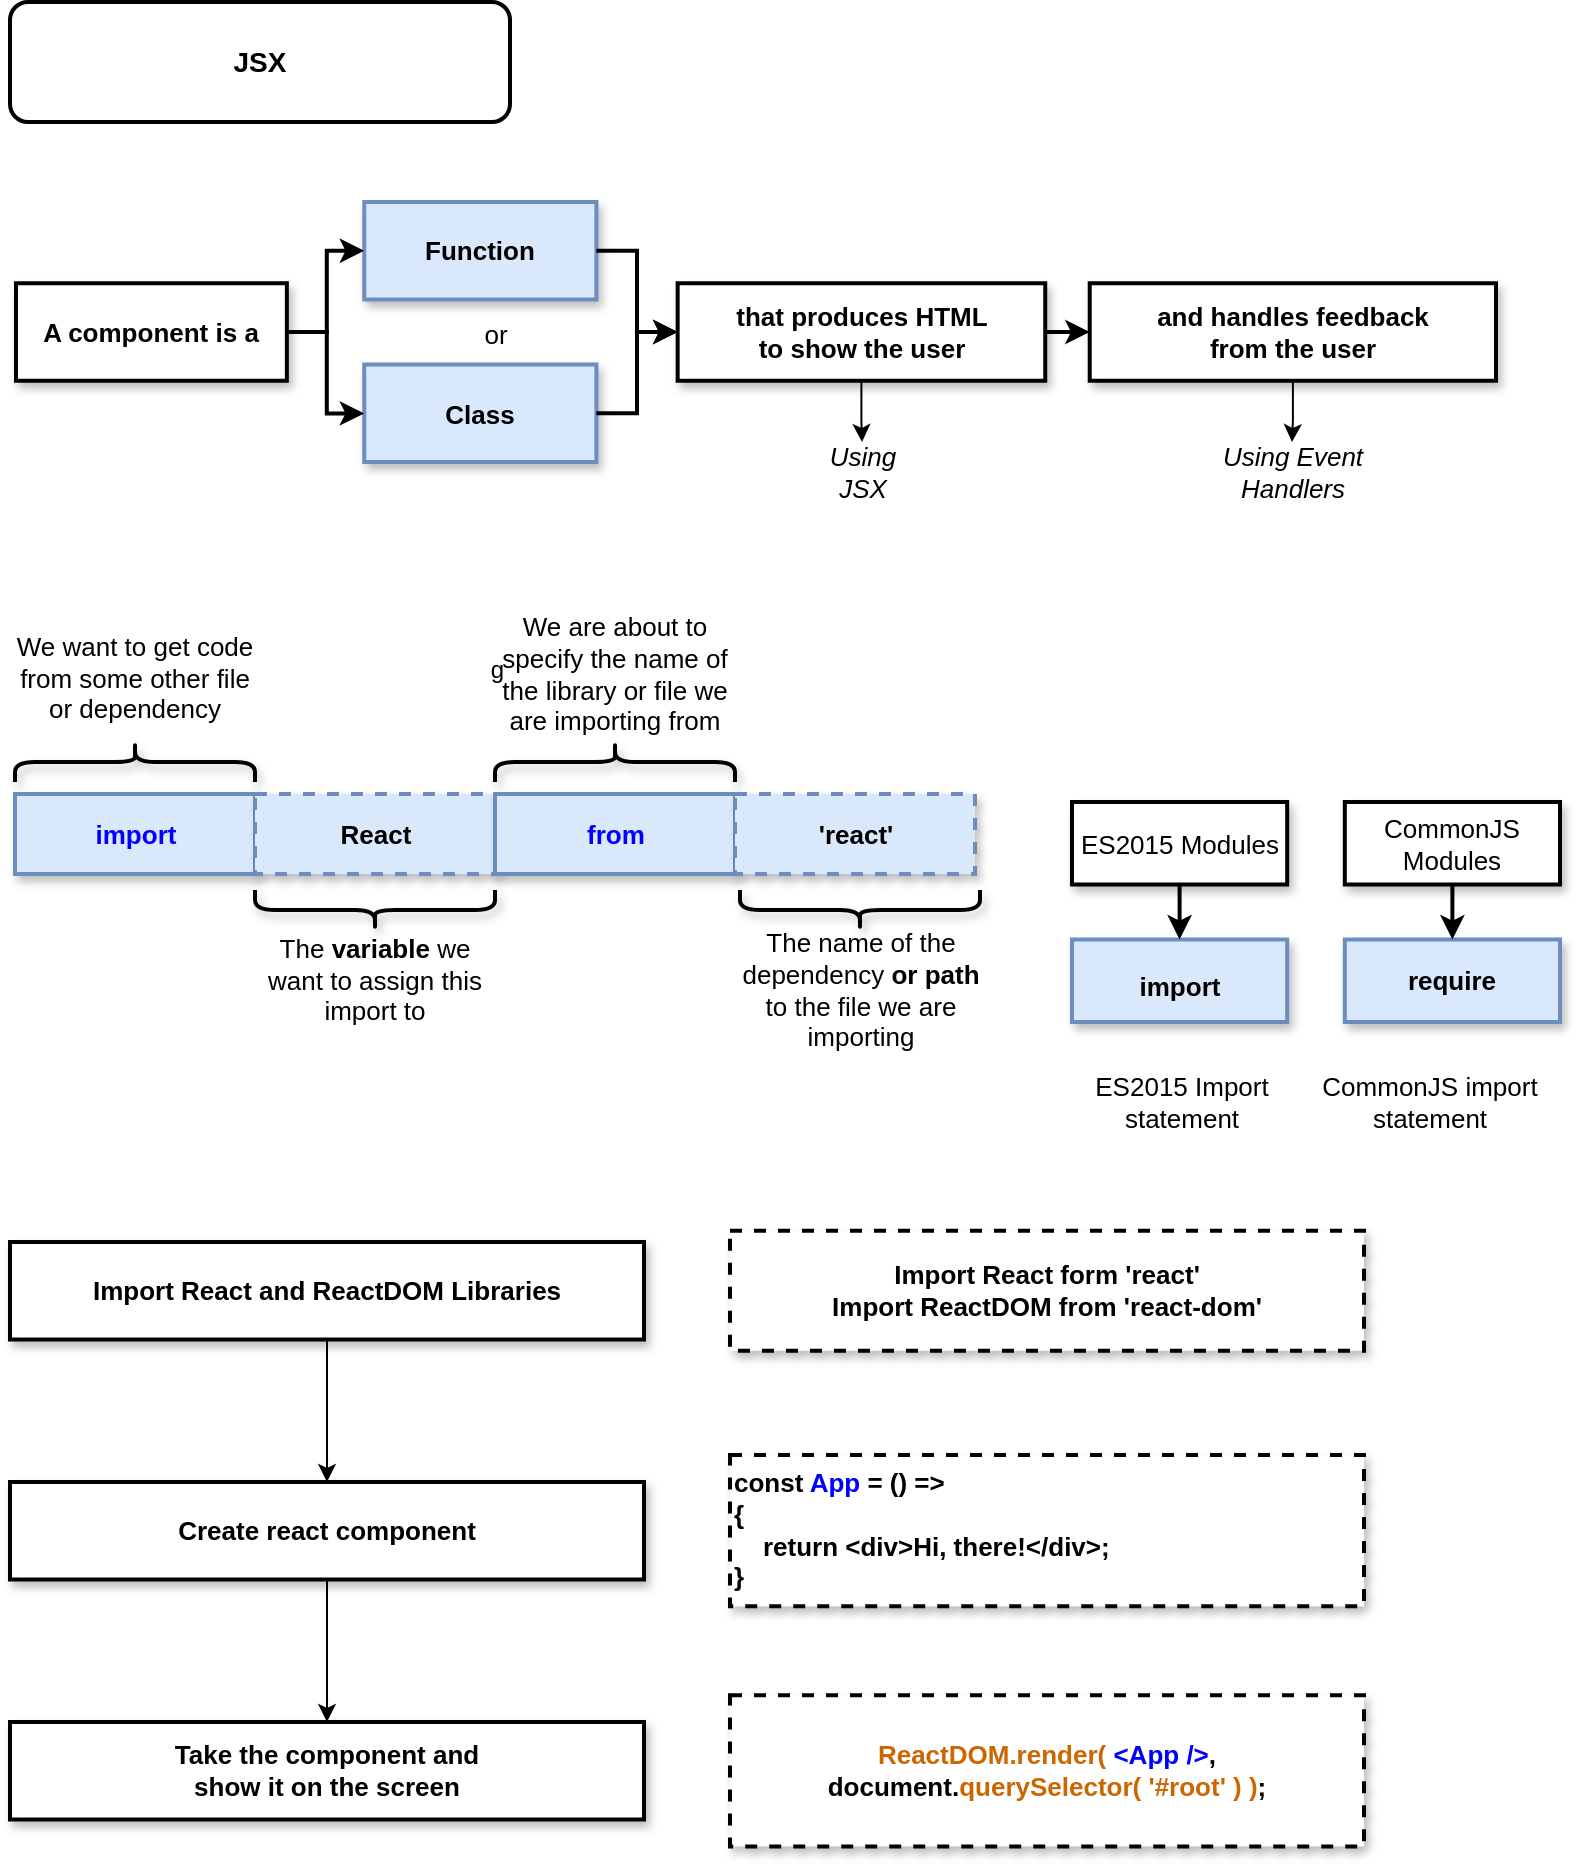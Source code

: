 <mxfile version="12.6.2" type="device"><diagram id="bxnAoOhziNw_id0aEjm2" name="Page-1"><mxGraphModel dx="1658" dy="812" grid="1" gridSize="10" guides="1" tooltips="1" connect="1" arrows="1" fold="1" page="1" pageScale="1" pageWidth="827" pageHeight="1169" math="0" shadow="0"><root><mxCell id="0"/><mxCell id="1" parent="0"/><mxCell id="FdsvFBvcF74Hnazu5YRD-16" value="&lt;font style=&quot;font-size: 14px&quot;&gt;&lt;b&gt;JSX&lt;/b&gt;&lt;/font&gt;" style="rounded=1;whiteSpace=wrap;html=1;strokeWidth=2;" vertex="1" parent="1"><mxGeometry x="40" y="20" width="250" height="60" as="geometry"/></mxCell><mxCell id="FdsvFBvcF74Hnazu5YRD-30" value="" style="group" vertex="1" connectable="0" parent="1"><mxGeometry x="43" y="120" width="740" height="150" as="geometry"/></mxCell><mxCell id="FdsvFBvcF74Hnazu5YRD-31" value="or" style="text;html=1;strokeColor=none;fillColor=none;align=center;verticalAlign=middle;whiteSpace=wrap;rounded=0;shadow=1;glass=0;comic=0;fontSize=13;" vertex="1" parent="FdsvFBvcF74Hnazu5YRD-30"><mxGeometry x="220" y="56" width="40" height="20" as="geometry"/></mxCell><mxCell id="FdsvFBvcF74Hnazu5YRD-32" value="&lt;i style=&quot;font-size: 13px;&quot;&gt;Using JSX&lt;/i&gt;" style="text;html=1;strokeColor=none;fillColor=none;align=center;verticalAlign=middle;whiteSpace=wrap;rounded=0;shadow=1;glass=0;comic=0;fontSize=13;" vertex="1" parent="FdsvFBvcF74Hnazu5YRD-30"><mxGeometry x="396.5" y="120" width="53" height="30" as="geometry"/></mxCell><mxCell id="FdsvFBvcF74Hnazu5YRD-33" value="&lt;i style=&quot;font-size: 13px;&quot;&gt;Using Event Handlers&lt;/i&gt;" style="text;html=1;strokeColor=none;fillColor=none;align=center;verticalAlign=middle;whiteSpace=wrap;rounded=0;shadow=1;glass=0;comic=0;fontSize=13;" vertex="1" parent="FdsvFBvcF74Hnazu5YRD-30"><mxGeometry x="574.5" y="120" width="127" height="30" as="geometry"/></mxCell><mxCell id="FdsvFBvcF74Hnazu5YRD-34" value="" style="group" vertex="1" connectable="0" parent="FdsvFBvcF74Hnazu5YRD-30"><mxGeometry width="740" height="130" as="geometry"/></mxCell><mxCell id="FdsvFBvcF74Hnazu5YRD-35" value="Function" style="rounded=0;whiteSpace=wrap;html=1;shadow=1;glass=0;comic=0;strokeWidth=2;fontSize=13;align=center;fillColor=#dae8fc;strokeColor=#6c8ebf;fontStyle=1" vertex="1" parent="FdsvFBvcF74Hnazu5YRD-34"><mxGeometry x="174.118" width="116.078" height="48.75" as="geometry"/></mxCell><mxCell id="FdsvFBvcF74Hnazu5YRD-36" value="Class" style="rounded=0;whiteSpace=wrap;html=1;shadow=1;glass=0;comic=0;strokeWidth=2;fontSize=13;align=center;fillColor=#dae8fc;strokeColor=#6c8ebf;fontStyle=1" vertex="1" parent="FdsvFBvcF74Hnazu5YRD-34"><mxGeometry x="174.118" y="81.25" width="116.078" height="48.75" as="geometry"/></mxCell><mxCell id="FdsvFBvcF74Hnazu5YRD-37" value="A component is a" style="rounded=0;whiteSpace=wrap;html=1;shadow=1;glass=0;comic=0;strokeWidth=2;fontSize=13;align=center;fillColor=#ffffff;strokeColor=#000000;fontStyle=1" vertex="1" parent="FdsvFBvcF74Hnazu5YRD-34"><mxGeometry y="40.625" width="135.425" height="48.75" as="geometry"/></mxCell><mxCell id="FdsvFBvcF74Hnazu5YRD-38" value="that produces HTML &lt;br&gt;to show the user" style="rounded=0;whiteSpace=wrap;html=1;shadow=1;glass=0;comic=0;strokeWidth=2;fontSize=13;align=center;fillColor=#ffffff;strokeColor=#000000;fontStyle=1" vertex="1" parent="FdsvFBvcF74Hnazu5YRD-34"><mxGeometry x="330.824" y="40.625" width="183.791" height="48.75" as="geometry"/></mxCell><mxCell id="FdsvFBvcF74Hnazu5YRD-39" value="and handles feedback &lt;br&gt;from the user" style="rounded=0;whiteSpace=wrap;html=1;shadow=1;glass=0;comic=0;strokeWidth=2;fontSize=13;align=center;fillColor=#ffffff;strokeColor=#000000;fontStyle=1" vertex="1" parent="FdsvFBvcF74Hnazu5YRD-34"><mxGeometry x="536.863" y="40.625" width="203.137" height="48.75" as="geometry"/></mxCell><mxCell id="FdsvFBvcF74Hnazu5YRD-40" style="edgeStyle=orthogonalEdgeStyle;rounded=0;html=1;exitX=1;exitY=0.5;jettySize=auto;orthogonalLoop=1;strokeWidth=2;fontSize=13;" edge="1" parent="FdsvFBvcF74Hnazu5YRD-34" source="FdsvFBvcF74Hnazu5YRD-37" target="FdsvFBvcF74Hnazu5YRD-35"><mxGeometry relative="1" as="geometry"/></mxCell><mxCell id="FdsvFBvcF74Hnazu5YRD-41" style="edgeStyle=orthogonalEdgeStyle;rounded=0;html=1;exitX=1;exitY=0.5;jettySize=auto;orthogonalLoop=1;strokeWidth=2;fontSize=13;" edge="1" parent="FdsvFBvcF74Hnazu5YRD-34" source="FdsvFBvcF74Hnazu5YRD-37" target="FdsvFBvcF74Hnazu5YRD-36"><mxGeometry relative="1" as="geometry"/></mxCell><mxCell id="FdsvFBvcF74Hnazu5YRD-42" style="edgeStyle=orthogonalEdgeStyle;rounded=0;html=1;exitX=1;exitY=0.5;jettySize=auto;orthogonalLoop=1;strokeWidth=2;fontSize=13;" edge="1" parent="FdsvFBvcF74Hnazu5YRD-34" source="FdsvFBvcF74Hnazu5YRD-35" target="FdsvFBvcF74Hnazu5YRD-38"><mxGeometry relative="1" as="geometry"/></mxCell><mxCell id="FdsvFBvcF74Hnazu5YRD-43" style="edgeStyle=orthogonalEdgeStyle;rounded=0;html=1;exitX=1;exitY=0.5;jettySize=auto;orthogonalLoop=1;strokeWidth=2;fontSize=13;" edge="1" parent="FdsvFBvcF74Hnazu5YRD-34" source="FdsvFBvcF74Hnazu5YRD-36" target="FdsvFBvcF74Hnazu5YRD-38"><mxGeometry relative="1" as="geometry"/></mxCell><mxCell id="FdsvFBvcF74Hnazu5YRD-44" style="edgeStyle=orthogonalEdgeStyle;rounded=0;html=1;exitX=1;exitY=0.5;jettySize=auto;orthogonalLoop=1;strokeWidth=2;fontSize=13;" edge="1" parent="FdsvFBvcF74Hnazu5YRD-34" source="FdsvFBvcF74Hnazu5YRD-38" target="FdsvFBvcF74Hnazu5YRD-39"><mxGeometry relative="1" as="geometry"/></mxCell><mxCell id="FdsvFBvcF74Hnazu5YRD-45" style="edgeStyle=orthogonalEdgeStyle;rounded=0;orthogonalLoop=1;jettySize=auto;html=1;entryX=0.5;entryY=0;entryDx=0;entryDy=0;fontSize=13;" edge="1" parent="FdsvFBvcF74Hnazu5YRD-30" source="FdsvFBvcF74Hnazu5YRD-38" target="FdsvFBvcF74Hnazu5YRD-32"><mxGeometry relative="1" as="geometry"/></mxCell><mxCell id="FdsvFBvcF74Hnazu5YRD-50" style="edgeStyle=orthogonalEdgeStyle;rounded=0;orthogonalLoop=1;jettySize=auto;html=1;entryX=0.5;entryY=0;entryDx=0;entryDy=0;fontSize=13;" edge="1" parent="FdsvFBvcF74Hnazu5YRD-30" source="FdsvFBvcF74Hnazu5YRD-39" target="FdsvFBvcF74Hnazu5YRD-33"><mxGeometry relative="1" as="geometry"/></mxCell><mxCell id="FdsvFBvcF74Hnazu5YRD-48" value="" style="group" vertex="1" connectable="0" parent="1"><mxGeometry x="40" y="340" width="775" height="240" as="geometry"/></mxCell><mxCell id="FdsvFBvcF74Hnazu5YRD-15" value="g" style="group" vertex="1" connectable="0" parent="FdsvFBvcF74Hnazu5YRD-48"><mxGeometry width="487.5" height="194" as="geometry"/></mxCell><mxCell id="FdsvFBvcF74Hnazu5YRD-5" value="" style="shape=curlyBracket;whiteSpace=wrap;html=1;rounded=1;shadow=1;glass=0;comic=0;strokeWidth=2;fontSize=20;align=center;rotation=90;" vertex="1" parent="FdsvFBvcF74Hnazu5YRD-15"><mxGeometry x="52.5" width="20" height="120.0" as="geometry"/></mxCell><mxCell id="FdsvFBvcF74Hnazu5YRD-6" value="We want to get code from some other file or dependency" style="text;html=1;strokeColor=none;fillColor=none;align=center;verticalAlign=middle;whiteSpace=wrap;rounded=0;shadow=1;glass=0;comic=0;fontSize=13;" vertex="1" parent="FdsvFBvcF74Hnazu5YRD-15"><mxGeometry y="8" width="125" height="20.0" as="geometry"/></mxCell><mxCell id="FdsvFBvcF74Hnazu5YRD-7" value="" style="shape=curlyBracket;whiteSpace=wrap;html=1;rounded=1;shadow=1;glass=0;comic=0;strokeWidth=2;fontSize=20;align=center;rotation=-90;" vertex="1" parent="FdsvFBvcF74Hnazu5YRD-15"><mxGeometry x="172.5" y="74" width="20" height="120.0" as="geometry"/></mxCell><mxCell id="FdsvFBvcF74Hnazu5YRD-8" value="The &lt;b&gt;variable&lt;/b&gt; we want to assign this import to" style="text;html=1;strokeColor=none;fillColor=none;align=center;verticalAlign=middle;whiteSpace=wrap;rounded=0;shadow=1;glass=0;comic=0;fontSize=13;" vertex="1" parent="FdsvFBvcF74Hnazu5YRD-15"><mxGeometry x="120" y="159" width="125" height="20.0" as="geometry"/></mxCell><mxCell id="FdsvFBvcF74Hnazu5YRD-9" value="" style="shape=curlyBracket;whiteSpace=wrap;html=1;rounded=1;shadow=1;glass=0;comic=0;strokeWidth=2;fontSize=20;align=center;rotation=90;" vertex="1" parent="FdsvFBvcF74Hnazu5YRD-15"><mxGeometry x="292.5" width="20" height="120.0" as="geometry"/></mxCell><mxCell id="FdsvFBvcF74Hnazu5YRD-10" value="We are about to specify the name of the library or file we are importing from" style="text;html=1;strokeColor=none;fillColor=none;align=center;verticalAlign=middle;whiteSpace=wrap;rounded=0;shadow=1;glass=0;comic=0;fontSize=13;" vertex="1" parent="FdsvFBvcF74Hnazu5YRD-15"><mxGeometry x="240" y="6" width="125" height="20.0" as="geometry"/></mxCell><mxCell id="FdsvFBvcF74Hnazu5YRD-11" value="" style="shape=curlyBracket;whiteSpace=wrap;html=1;rounded=1;shadow=1;glass=0;comic=0;strokeWidth=2;fontSize=20;align=center;rotation=-90;" vertex="1" parent="FdsvFBvcF74Hnazu5YRD-15"><mxGeometry x="415" y="74" width="20" height="120.0" as="geometry"/></mxCell><mxCell id="FdsvFBvcF74Hnazu5YRD-12" value="The name of the dependency &lt;b style=&quot;font-size: 13px&quot;&gt;or&lt;/b&gt;&amp;nbsp;&lt;b&gt;path&lt;/b&gt; to the file we are importing" style="text;html=1;strokeColor=none;fillColor=none;align=center;verticalAlign=middle;whiteSpace=wrap;rounded=0;shadow=1;glass=0;comic=0;fontSize=13;" vertex="1" parent="FdsvFBvcF74Hnazu5YRD-15"><mxGeometry x="362.5" y="164.0" width="125" height="20.0" as="geometry"/></mxCell><mxCell id="FdsvFBvcF74Hnazu5YRD-14" value="" style="group" vertex="1" connectable="0" parent="FdsvFBvcF74Hnazu5YRD-15"><mxGeometry x="2.5" y="76" width="480" height="40" as="geometry"/></mxCell><mxCell id="FdsvFBvcF74Hnazu5YRD-1" value="&lt;font color=&quot;#0000ff&quot;&gt;import&lt;/font&gt;" style="rounded=0;whiteSpace=wrap;html=1;shadow=1;glass=0;comic=0;strokeWidth=2;fontSize=13;align=center;fillColor=#dae8fc;strokeColor=#6c8ebf;fontStyle=1" vertex="1" parent="FdsvFBvcF74Hnazu5YRD-14"><mxGeometry width="120" height="40.0" as="geometry"/></mxCell><mxCell id="FdsvFBvcF74Hnazu5YRD-2" value="React" style="rounded=0;whiteSpace=wrap;html=1;shadow=1;glass=0;comic=0;strokeWidth=2;fontSize=13;align=center;fillColor=#dae8fc;strokeColor=#6c8ebf;fontStyle=1;dashed=1;" vertex="1" parent="FdsvFBvcF74Hnazu5YRD-14"><mxGeometry x="120" width="120" height="40.0" as="geometry"/></mxCell><mxCell id="FdsvFBvcF74Hnazu5YRD-3" value="&lt;font color=&quot;#0000ff&quot;&gt;from&lt;/font&gt;" style="rounded=0;whiteSpace=wrap;html=1;shadow=1;glass=0;comic=0;strokeWidth=2;fontSize=13;align=center;fillColor=#dae8fc;strokeColor=#6c8ebf;fontStyle=1" vertex="1" parent="FdsvFBvcF74Hnazu5YRD-14"><mxGeometry x="240" width="120" height="40.0" as="geometry"/></mxCell><mxCell id="FdsvFBvcF74Hnazu5YRD-4" value="'react'" style="rounded=0;whiteSpace=wrap;html=1;shadow=1;glass=0;comic=0;strokeWidth=2;fontSize=13;align=center;fillColor=#dae8fc;strokeColor=#6c8ebf;fontStyle=1;dashed=1;" vertex="1" parent="FdsvFBvcF74Hnazu5YRD-14"><mxGeometry x="360" width="120" height="40.0" as="geometry"/></mxCell><mxCell id="FdsvFBvcF74Hnazu5YRD-19" value="ES2015 Import statement" style="text;html=1;strokeColor=none;fillColor=none;align=center;verticalAlign=middle;whiteSpace=wrap;rounded=0;shadow=1;glass=0;comic=0;fontSize=13;" vertex="1" parent="FdsvFBvcF74Hnazu5YRD-48"><mxGeometry x="526" y="220" width="120" height="20" as="geometry"/></mxCell><mxCell id="FdsvFBvcF74Hnazu5YRD-20" value="CommonJS import statement" style="text;html=1;strokeColor=none;fillColor=none;align=center;verticalAlign=middle;whiteSpace=wrap;rounded=0;shadow=1;glass=0;comic=0;fontSize=13;" vertex="1" parent="FdsvFBvcF74Hnazu5YRD-48"><mxGeometry x="650" y="220" width="120" height="20" as="geometry"/></mxCell><mxCell id="FdsvFBvcF74Hnazu5YRD-17" value="&lt;font style=&quot;font-size: 13px&quot;&gt;import&lt;/font&gt;" style="rounded=0;whiteSpace=wrap;html=1;shadow=1;glass=0;comic=0;strokeWidth=2;fontSize=20;align=center;fillColor=#dae8fc;strokeColor=#6c8ebf;fontStyle=1" vertex="1" parent="FdsvFBvcF74Hnazu5YRD-48"><mxGeometry x="531" y="148.75" width="107.586" height="41.25" as="geometry"/></mxCell><mxCell id="FdsvFBvcF74Hnazu5YRD-18" value="require" style="rounded=0;whiteSpace=wrap;html=1;shadow=1;glass=0;comic=0;strokeWidth=2;fontSize=13;align=center;fillColor=#dae8fc;strokeColor=#6c8ebf;fontStyle=1" vertex="1" parent="FdsvFBvcF74Hnazu5YRD-48"><mxGeometry x="667.414" y="148.75" width="107.586" height="41.25" as="geometry"/></mxCell><mxCell id="FdsvFBvcF74Hnazu5YRD-21" style="edgeStyle=orthogonalEdgeStyle;rounded=0;html=1;exitX=0.5;exitY=1;jettySize=auto;orthogonalLoop=1;strokeWidth=2;fontSize=14;" edge="1" parent="FdsvFBvcF74Hnazu5YRD-48" source="FdsvFBvcF74Hnazu5YRD-22" target="FdsvFBvcF74Hnazu5YRD-17"><mxGeometry relative="1" as="geometry"/></mxCell><mxCell id="FdsvFBvcF74Hnazu5YRD-22" value="ES2015 Modules" style="rounded=0;whiteSpace=wrap;html=1;shadow=1;glass=0;comic=0;strokeWidth=2;fontSize=13;align=center;" vertex="1" parent="FdsvFBvcF74Hnazu5YRD-48"><mxGeometry x="531" y="80" width="107.586" height="41.25" as="geometry"/></mxCell><mxCell id="FdsvFBvcF74Hnazu5YRD-23" style="edgeStyle=orthogonalEdgeStyle;rounded=0;html=1;exitX=0.5;exitY=1;jettySize=auto;orthogonalLoop=1;strokeWidth=2;fontSize=14;" edge="1" parent="FdsvFBvcF74Hnazu5YRD-48" source="FdsvFBvcF74Hnazu5YRD-24" target="FdsvFBvcF74Hnazu5YRD-18"><mxGeometry relative="1" as="geometry"/></mxCell><mxCell id="FdsvFBvcF74Hnazu5YRD-24" value="CommonJS Modules" style="rounded=0;whiteSpace=wrap;html=1;shadow=1;glass=0;comic=0;strokeWidth=2;fontSize=13;align=center;" vertex="1" parent="FdsvFBvcF74Hnazu5YRD-48"><mxGeometry x="667.414" y="80" width="107.586" height="41.25" as="geometry"/></mxCell><mxCell id="FdsvFBvcF74Hnazu5YRD-57" style="edgeStyle=orthogonalEdgeStyle;rounded=0;orthogonalLoop=1;jettySize=auto;html=1;entryX=0.5;entryY=0;entryDx=0;entryDy=0;fontSize=13;" edge="1" parent="1" source="FdsvFBvcF74Hnazu5YRD-51" target="FdsvFBvcF74Hnazu5YRD-52"><mxGeometry relative="1" as="geometry"/></mxCell><mxCell id="FdsvFBvcF74Hnazu5YRD-51" value="Import React and ReactDOM Libraries" style="rounded=0;whiteSpace=wrap;html=1;shadow=1;glass=0;comic=0;strokeWidth=2;fontSize=13;align=center;fillColor=#ffffff;strokeColor=#000000;fontStyle=1" vertex="1" parent="1"><mxGeometry x="40" y="640.01" width="317" height="48.75" as="geometry"/></mxCell><mxCell id="FdsvFBvcF74Hnazu5YRD-58" style="edgeStyle=orthogonalEdgeStyle;rounded=0;orthogonalLoop=1;jettySize=auto;html=1;entryX=0.5;entryY=0;entryDx=0;entryDy=0;fontSize=13;" edge="1" parent="1" source="FdsvFBvcF74Hnazu5YRD-52" target="FdsvFBvcF74Hnazu5YRD-53"><mxGeometry relative="1" as="geometry"/></mxCell><mxCell id="FdsvFBvcF74Hnazu5YRD-52" value="Create react component" style="rounded=0;whiteSpace=wrap;html=1;shadow=1;glass=0;comic=0;strokeWidth=2;fontSize=13;align=center;fillColor=#ffffff;strokeColor=#000000;fontStyle=1" vertex="1" parent="1"><mxGeometry x="40" y="760" width="317" height="48.75" as="geometry"/></mxCell><mxCell id="FdsvFBvcF74Hnazu5YRD-53" value="Take the component and &lt;br&gt;show it on the screen" style="rounded=0;whiteSpace=wrap;html=1;shadow=1;glass=0;comic=0;strokeWidth=2;fontSize=13;align=center;fillColor=#ffffff;strokeColor=#000000;fontStyle=1" vertex="1" parent="1"><mxGeometry x="40" y="880" width="317" height="48.75" as="geometry"/></mxCell><mxCell id="FdsvFBvcF74Hnazu5YRD-54" value="Import React form 'react'&lt;br&gt;Import ReactDOM from 'react-dom'" style="rounded=0;whiteSpace=wrap;html=1;shadow=1;glass=0;comic=0;strokeWidth=2;fontSize=13;align=center;fillColor=#ffffff;strokeColor=#000000;fontStyle=1;dashed=1;" vertex="1" parent="1"><mxGeometry x="400" y="634.39" width="317" height="59.99" as="geometry"/></mxCell><mxCell id="FdsvFBvcF74Hnazu5YRD-55" value="const &lt;font color=&quot;#0000ff&quot;&gt;App&lt;/font&gt; = () =&amp;gt; &lt;br&gt;{&lt;br&gt;&amp;nbsp; &amp;nbsp; return &amp;lt;div&amp;gt;Hi, there!&amp;lt;/div&amp;gt;;&lt;br&gt;}" style="rounded=0;whiteSpace=wrap;html=1;shadow=1;glass=0;comic=0;strokeWidth=2;fontSize=13;align=left;fillColor=#ffffff;strokeColor=#000000;fontStyle=1;dashed=1;" vertex="1" parent="1"><mxGeometry x="400" y="746.56" width="317" height="75.62" as="geometry"/></mxCell><mxCell id="FdsvFBvcF74Hnazu5YRD-56" value="&lt;font color=&quot;#cc6600&quot;&gt;ReactDOM.render(&lt;/font&gt; &lt;font color=&quot;#0000ff&quot;&gt;&amp;lt;App /&amp;gt;&lt;/font&gt;, document.&lt;font color=&quot;#cc6600&quot;&gt;querySelector( '#root' ) )&lt;/font&gt;;" style="rounded=0;whiteSpace=wrap;html=1;shadow=1;glass=0;comic=0;strokeWidth=2;fontSize=13;align=center;fillColor=#ffffff;strokeColor=#000000;fontStyle=1;dashed=1;" vertex="1" parent="1"><mxGeometry x="400" y="866.57" width="317" height="75.62" as="geometry"/></mxCell></root></mxGraphModel></diagram></mxfile>
